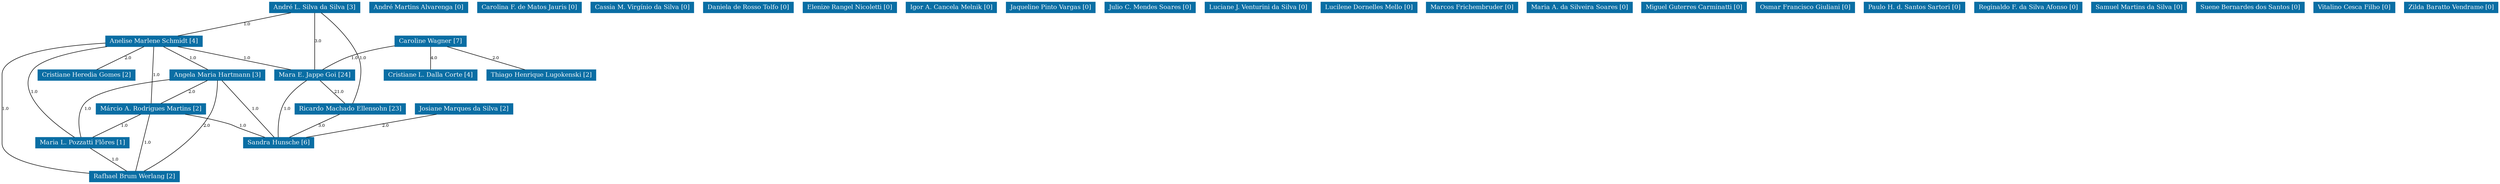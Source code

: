 strict graph grafo2 {
	graph [bb="0,0,4034,351",
		id=grafo2,
		overlap=False
	];
	node [fontsize=12,
		label="\N",
		shape=rectangle,
		style=filled
	];
	0	 [URL="membro-0808253492421363.html",
		color="#0A6EA4",
		fontcolor="#FFFFFF",
		height=0.29167,
		label="André L. Silva da Silva [3]",
		pos="513,340.5",
		width=2.0139];
	2	 [URL="membro-2639464990085544.html",
		color="#0A6EA4",
		fontcolor="#FFFFFF",
		height=0.29167,
		label="Anelise Marlene Schmidt [4]",
		pos="254,274.5",
		width=2.125];
	0 -- 2	 [fontsize=8,
		label=1.0,
		lp="404,307.5",
		pos="471.67,329.97 423.4,317.67 344,297.43 295.61,285.1"];
	17	 [URL="membro-4134633660161244.html",
		color="#0A6EA4",
		fontcolor="#FFFFFF",
		height=0.29167,
		label="Mara E. Jappe Goi [24]",
		pos="513,208.5",
		width=1.7778];
	0 -- 17	 [fontsize=8,
		label=3.0,
		lp="518,274.5",
		pos="513,329.7 513,304.82 513,243.74 513,219.08"];
	27	 [URL="membro-0307859719242030.html",
		color="#0A6EA4",
		fontcolor="#FFFFFF",
		height=0.29167,
		label="Ricardo Machado Ellensohn [23]",
		pos="581,142.5",
		width=2.4167];
	0 -- 27	 [fontsize=8,
		label=1.0,
		lp="590,241.5",
		pos="524.03,329.78 540.09,313.4 569.5,280.4 583,246 595.48,214.21 588.33,172.6 583.82,153.25"];
	2 -- 17	 [fontsize=8,
		label=1.0,
		lp="404,241.5",
		pos="295.33,263.97 343.6,251.67 423,231.43 471.39,219.1"];
	3	 [URL="membro-6348630855781978.html",
		color="#0A6EA4",
		fontcolor="#FFFFFF",
		height=0.29167,
		label="Angela Maria Hartmann [3]",
		pos="356,208.5",
		width=2.0694];
	2 -- 3	 [fontsize=8,
		label=1.0,
		lp="317,241.5",
		pos="270.39,263.9 289.42,251.58 320.64,231.38 339.65,219.08"];
	7	 [URL="membro-2938211359705852.html",
		color="#0A6EA4",
		fontcolor="#FFFFFF",
		height=0.29167,
		label="Cristiane Heredia Gomes [2]",
		pos="142,208.5",
		width=2.1111];
	2 -- 7	 [fontsize=8,
		label=2.0,
		lp="210,241.5",
		pos="236.01,263.9 215.1,251.58 180.83,231.38 159.95,219.08"];
	18	 [URL="membro-9143459351377977.html",
		color="#0A6EA4",
		fontcolor="#FFFFFF",
		height=0.29167,
		label="Márcio A. Rodrigues Martins [2]",
		pos="247,142.5",
		width=2.4028];
	2 -- 18	 [fontsize=8,
		label=1.0,
		lp="256,208.5",
		pos="253.43,263.7 252.11,238.82 248.87,177.74 247.56,153.08"];
	21	 [URL="membro-8670584898353787.html",
		color="#0A6EA4",
		fontcolor="#FFFFFF",
		height=0.29167,
		label="Maria L. Pozzatti Flôres [1]",
		pos="133,76.5",
		width=2.0417];
	2 -- 21	 [fontsize=8,
		label=1.0,
		lp="56,175.5",
		pos="184.56,263.97 134.32,254.77 72.632,239.64 57,219 22.979,174.07 89.233,111.85 119.27,87.185"];
	25	 [URL="membro-9871972693068670.html",
		color="#0A6EA4",
		fontcolor="#FFFFFF",
		height=0.29167,
		label="Rafhael Brum Werlang [2]",
		pos="218,10.5",
		width=1.9861];
	2 -- 25	 [fontsize=8,
		label=1.0,
		lp="5,142.5",
		pos="177.45,269.37 102.66,262.19 0,245.58 0,208.5 0,208.5 0,208.5 0,76.5 0,45.31 82.778,27.498 146.32,18.42"];
	17 -- 27	 [fontsize=8,
		label=21.0,
		lp="558,175.5",
		pos="523.93,197.9 536.54,185.65 557.18,165.62 569.88,153.3"];
	29	 [URL="membro-8275677837912851.html",
		color="#0A6EA4",
		fontcolor="#FFFFFF",
		height=0.29167,
		label="Sandra Hunsche [6]",
		pos="466,76.5",
		width=1.5417];
	17 -- 29	 [fontsize=8,
		label=1.0,
		lp="480,142.5",
		pos="503.41,197.92 494.43,187.37 481.48,170.28 475,153 466.6,130.59 465.54,102.12 465.67,87.016"];
	27 -- 29	 [fontsize=8,
		label=3.0,
		lp="535,109.5",
		pos="562.52,131.9 541.06,119.58 505.87,99.383 484.43,87.078"];
	3 -- 18	 [fontsize=8,
		label=2.0,
		lp="314,175.5",
		pos="338.49,197.9 318.15,185.58 284.79,165.38 264.47,153.08"];
	3 -- 21	 [fontsize=8,
		label=1.0,
		lp="146,142.5",
		pos="281.48,198.42 226.95,189.42 159.4,174.36 141,153 125.05,134.49 127.81,103.35 130.69,87.098"];
	3 -- 25	 [fontsize=8,
		label=2.0,
		lp="336,109.5",
		pos="356.05,197.95 355.69,182.56 353.4,153.46 342,132 315.42,81.96 261,39.89 233.97,21.072"];
	3 -- 29	 [fontsize=8,
		label=1.0,
		lp="423,142.5",
		pos="365,197.7 385.73,172.82 436.63,111.74 457.18,87.082"];
	18 -- 21	 [fontsize=8,
		label=1.0,
		lp="202,109.5",
		pos="228.68,131.9 207.41,119.58 172.52,99.383 151.27,87.078"];
	18 -- 25	 [fontsize=8,
		label=1.0,
		lp="240,76.5",
		pos="244.63,131.7 239.16,106.82 225.74,45.743 220.32,21.082"];
	18 -- 29	 [fontsize=8,
		label=1.0,
		lp="400,109.5",
		pos="302.4,131.98 324.57,127.25 350.2,121.12 373,114 376.41,112.94 413.62,97.845 439.92,87.136"];
	21 -- 25	 [fontsize=8,
		label=1.0,
		lp="186,43.5",
		pos="146.66,65.896 162.52,53.58 188.53,33.383 204.38,21.078"];
	1	 [URL="membro-8812847806952873.html",
		color="#0A6EA4",
		fontcolor="#FFFFFF",
		height=0.29167,
		label="André Martins Alvarenga [0]",
		pos="681,340.5",
		width=2.1528];
	4	 [URL="membro-5254810887797757.html",
		color="#0A6EA4",
		fontcolor="#FFFFFF",
		height=0.29167,
		label="Carolina F. de Matos Jauris [0]",
		pos="858,340.5",
		width=2.2639];
	5	 [URL="membro-4004565241849091.html",
		color="#0A6EA4",
		fontcolor="#FFFFFF",
		height=0.29167,
		label="Caroline Wagner [7]",
		pos="706,274.5",
		width=1.5833];
	5 -- 17	 [fontsize=8,
		label=1.0,
		lp="578,241.5",
		pos="648.73,266.72 624.76,262.32 596.97,255.71 573,246 556.15,239.17 538.73,227.71 527.03,219.25"];
	8	 [URL="membro-5296284169605317.html",
		color="#0A6EA4",
		fontcolor="#FFFFFF",
		height=0.29167,
		label="Cristiane L. Dalla Corte [4]",
		pos="706,208.5",
		width=2.0278];
	5 -- 8	 [fontsize=8,
		label=4.0,
		lp="711,241.5",
		pos="706,263.9 706,251.65 706,231.62 706,219.3"];
	31	 [URL="membro-4211206301954369.html",
		color="#0A6EA4",
		fontcolor="#FFFFFF",
		height=0.29167,
		label="Thiago Henrique Lugokenski [2]",
		pos="884,208.5",
		width=2.4028];
	5 -- 31	 [fontsize=8,
		label=2.0,
		lp="810,241.5",
		pos="734.6,263.9 767.82,251.58 822.29,231.38 855.47,219.08"];
	6	 [URL="membro-2682869571938004.html",
		color="#0A6EA4",
		fontcolor="#FFFFFF",
		height=0.29167,
		label="Cassia M. Virgínio da Silva [0]",
		pos="1040,340.5",
		width=2.2778];
	9	 [URL="membro-5764733726937478.html",
		color="#0A6EA4",
		fontcolor="#FFFFFF",
		height=0.29167,
		label="Daniela de Rosso Tolfo [0]",
		pos="1213,340.5",
		width=2.0278];
	10	 [URL="membro-6621220078810861.html",
		color="#0A6EA4",
		fontcolor="#FFFFFF",
		height=0.29167,
		label="Elenize Rangel Nicoletti [0]",
		pos="1379,340.5",
		width=2.0694];
	11	 [URL="membro-7436592151521102.html",
		color="#0A6EA4",
		fontcolor="#FFFFFF",
		height=0.29167,
		label="Igor A. Cancela Melnik [0]",
		pos="1545,340.5",
		width=2.0278];
	12	 [URL="membro-2927700876012801.html",
		color="#0A6EA4",
		fontcolor="#FFFFFF",
		height=0.29167,
		label="Jaqueline Pinto Vargas [0]",
		pos="1707,340.5",
		width=1.9722];
	13	 [URL="membro-4121409440905454.html",
		color="#0A6EA4",
		fontcolor="#FFFFFF",
		height=0.29167,
		label="Josiane Marques da Silva [2]",
		pos="763,142.5",
		width=2.125];
	13 -- 29	 [fontsize=8,
		label=2.0,
		lp="637,109.5",
		pos="715.61,131.97 660.26,119.67 569.2,99.434 513.71,87.103"];
	14	 [URL="membro-4646124001238416.html",
		color="#0A6EA4",
		fontcolor="#FFFFFF",
		height=0.29167,
		label="Julio C. Mendes Soares [0]",
		pos="1869,340.5",
		width=2.0139];
	15	 [URL="membro-5816648388103395.html",
		color="#0A6EA4",
		fontcolor="#FFFFFF",
		height=0.29167,
		label="Luciane J. Venturini da Silva [0]",
		pos="2045,340.5",
		width=2.375];
	16	 [URL="membro-2487436334048538.html",
		color="#0A6EA4",
		fontcolor="#FFFFFF",
		height=0.29167,
		label="Lucilene Dornelles Mello [0]",
		pos="2226,340.5",
		width=2.1389];
	19	 [URL="membro-3152051783523715.html",
		color="#0A6EA4",
		fontcolor="#FFFFFF",
		height=0.29167,
		label="Marcos Frichembruder [0]",
		pos="2392,340.5",
		width=1.9583];
	20	 [URL="membro-3103885429038868.html",
		color="#0A6EA4",
		fontcolor="#FFFFFF",
		height=0.29167,
		label="Maria A. da Silveira Soares [0]",
		pos="2563,340.5",
		width=2.2778];
	22	 [URL="membro-0428006457087245.html",
		color="#0A6EA4",
		fontcolor="#FFFFFF",
		height=0.29167,
		label="Miguel Guterres Carminatti [0]",
		pos="2745,340.5",
		width=2.2639];
	23	 [URL="membro-6934349100906783.html",
		color="#0A6EA4",
		fontcolor="#FFFFFF",
		height=0.29167,
		label="Osmar Francisco Giuliani [0]",
		pos="2922,340.5",
		width=2.1528];
	24	 [URL="membro-9680419106224563.html",
		color="#0A6EA4",
		fontcolor="#FFFFFF",
		height=0.29167,
		label="Paulo H. d. Santos Sartori [0]",
		pos="3096,340.5",
		width=2.1667];
	26	 [URL="membro-0118710960920352.html",
		color="#0A6EA4",
		fontcolor="#FFFFFF",
		height=0.29167,
		label="Reginaldo F. da Silva Afonso [0]",
		pos="3279,340.5",
		width=2.4167];
	28	 [URL="membro-3011476310570491.html",
		color="#0A6EA4",
		fontcolor="#FFFFFF",
		height=0.29167,
		label="Samuel Martins da Silva [0]",
		pos="3459,340.5",
		width=2.0694];
	30	 [URL="membro-6390879022187783.html",
		color="#0A6EA4",
		fontcolor="#FFFFFF",
		height=0.29167,
		label="Suene Bernardes dos Santos [0]",
		pos="3635,340.5",
		width=2.3194];
	32	 [URL="membro-0048422446197920.html",
		color="#0A6EA4",
		fontcolor="#FFFFFF",
		height=0.29167,
		label="Vitalino Cesca Filho [0]",
		pos="3802,340.5",
		width=1.8194];
	33	 [URL="membro-4900675368665056.html",
		color="#0A6EA4",
		fontcolor="#FFFFFF",
		height=0.29167,
		label="Zilda Baratto Vendrame [0]",
		pos="3960,340.5",
		width=2.0556];
}
